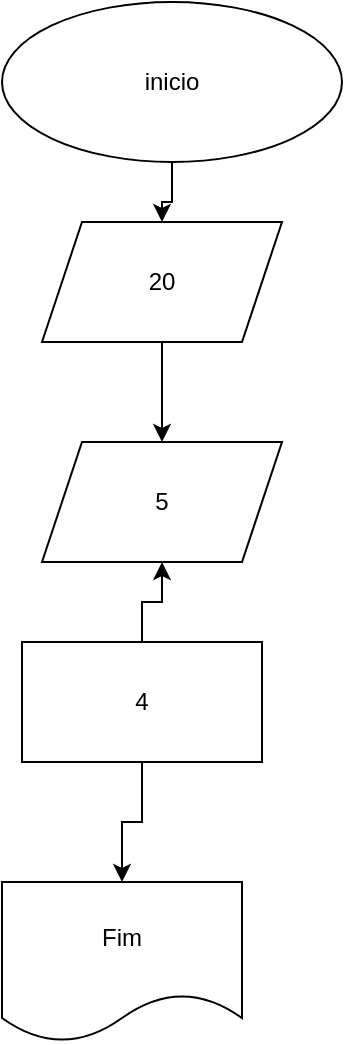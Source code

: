 <mxfile version="13.6.2" type="github"><diagram id="z_i3YeBjV62qLHeNv3Lc" name="Page-1"><mxGraphModel dx="870" dy="589" grid="1" gridSize="10" guides="1" tooltips="1" connect="1" arrows="1" fold="1" page="1" pageScale="1" pageWidth="827" pageHeight="1169" math="0" shadow="0"><root><mxCell id="0"/><mxCell id="1" parent="0"/><mxCell id="CwOwrqaULSUtfWYEx6G5-13" value="" style="edgeStyle=orthogonalEdgeStyle;rounded=0;orthogonalLoop=1;jettySize=auto;html=1;" edge="1" parent="1" source="CwOwrqaULSUtfWYEx6G5-1" target="CwOwrqaULSUtfWYEx6G5-10"><mxGeometry relative="1" as="geometry"/></mxCell><mxCell id="CwOwrqaULSUtfWYEx6G5-1" value="inicio" style="ellipse;whiteSpace=wrap;html=1;" vertex="1" parent="1"><mxGeometry x="180" y="30" width="170" height="80" as="geometry"/></mxCell><mxCell id="CwOwrqaULSUtfWYEx6G5-3" value="Fim" style="shape=document;whiteSpace=wrap;html=1;boundedLbl=1;" vertex="1" parent="1"><mxGeometry x="180" y="470" width="120" height="80" as="geometry"/></mxCell><mxCell id="CwOwrqaULSUtfWYEx6G5-4" value="5" style="shape=parallelogram;perimeter=parallelogramPerimeter;whiteSpace=wrap;html=1;fixedSize=1;" vertex="1" parent="1"><mxGeometry x="200" y="250" width="120" height="60" as="geometry"/></mxCell><mxCell id="CwOwrqaULSUtfWYEx6G5-14" value="" style="edgeStyle=orthogonalEdgeStyle;rounded=0;orthogonalLoop=1;jettySize=auto;html=1;" edge="1" parent="1" source="CwOwrqaULSUtfWYEx6G5-10" target="CwOwrqaULSUtfWYEx6G5-4"><mxGeometry relative="1" as="geometry"/></mxCell><mxCell id="CwOwrqaULSUtfWYEx6G5-10" value="20" style="shape=parallelogram;perimeter=parallelogramPerimeter;whiteSpace=wrap;html=1;fixedSize=1;" vertex="1" parent="1"><mxGeometry x="200" y="140" width="120" height="60" as="geometry"/></mxCell><mxCell id="CwOwrqaULSUtfWYEx6G5-12" value="" style="edgeStyle=orthogonalEdgeStyle;rounded=0;orthogonalLoop=1;jettySize=auto;html=1;" edge="1" parent="1" source="CwOwrqaULSUtfWYEx6G5-11" target="CwOwrqaULSUtfWYEx6G5-3"><mxGeometry relative="1" as="geometry"/></mxCell><mxCell id="CwOwrqaULSUtfWYEx6G5-15" value="" style="edgeStyle=orthogonalEdgeStyle;rounded=0;orthogonalLoop=1;jettySize=auto;html=1;" edge="1" parent="1" source="CwOwrqaULSUtfWYEx6G5-11" target="CwOwrqaULSUtfWYEx6G5-4"><mxGeometry relative="1" as="geometry"/></mxCell><mxCell id="CwOwrqaULSUtfWYEx6G5-11" value="4" style="rounded=0;whiteSpace=wrap;html=1;" vertex="1" parent="1"><mxGeometry x="190" y="350" width="120" height="60" as="geometry"/></mxCell></root></mxGraphModel></diagram></mxfile>